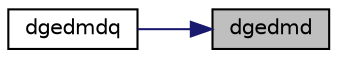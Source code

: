 digraph "dgedmd"
{
 // LATEX_PDF_SIZE
  edge [fontname="Helvetica",fontsize="10",labelfontname="Helvetica",labelfontsize="10"];
  node [fontname="Helvetica",fontsize="10",shape=record];
  rankdir="RL";
  Node1 [label="dgedmd",height=0.2,width=0.4,color="black", fillcolor="grey75", style="filled", fontcolor="black",tooltip="DGEDMD computes the Dynamic Mode Decomposition (DMD) for a pair of data snapshot matrices."];
  Node1 -> Node2 [dir="back",color="midnightblue",fontsize="10",style="solid",fontname="Helvetica"];
  Node2 [label="dgedmdq",height=0.2,width=0.4,color="black", fillcolor="white", style="filled",URL="$dgedmdq_8f90.html#a6c9d2f77b73a03970b6e05984167644f",tooltip="DGEDMDQ computes the Dynamic Mode Decomposition (DMD) for a pair of data snapshot matrices."];
}
